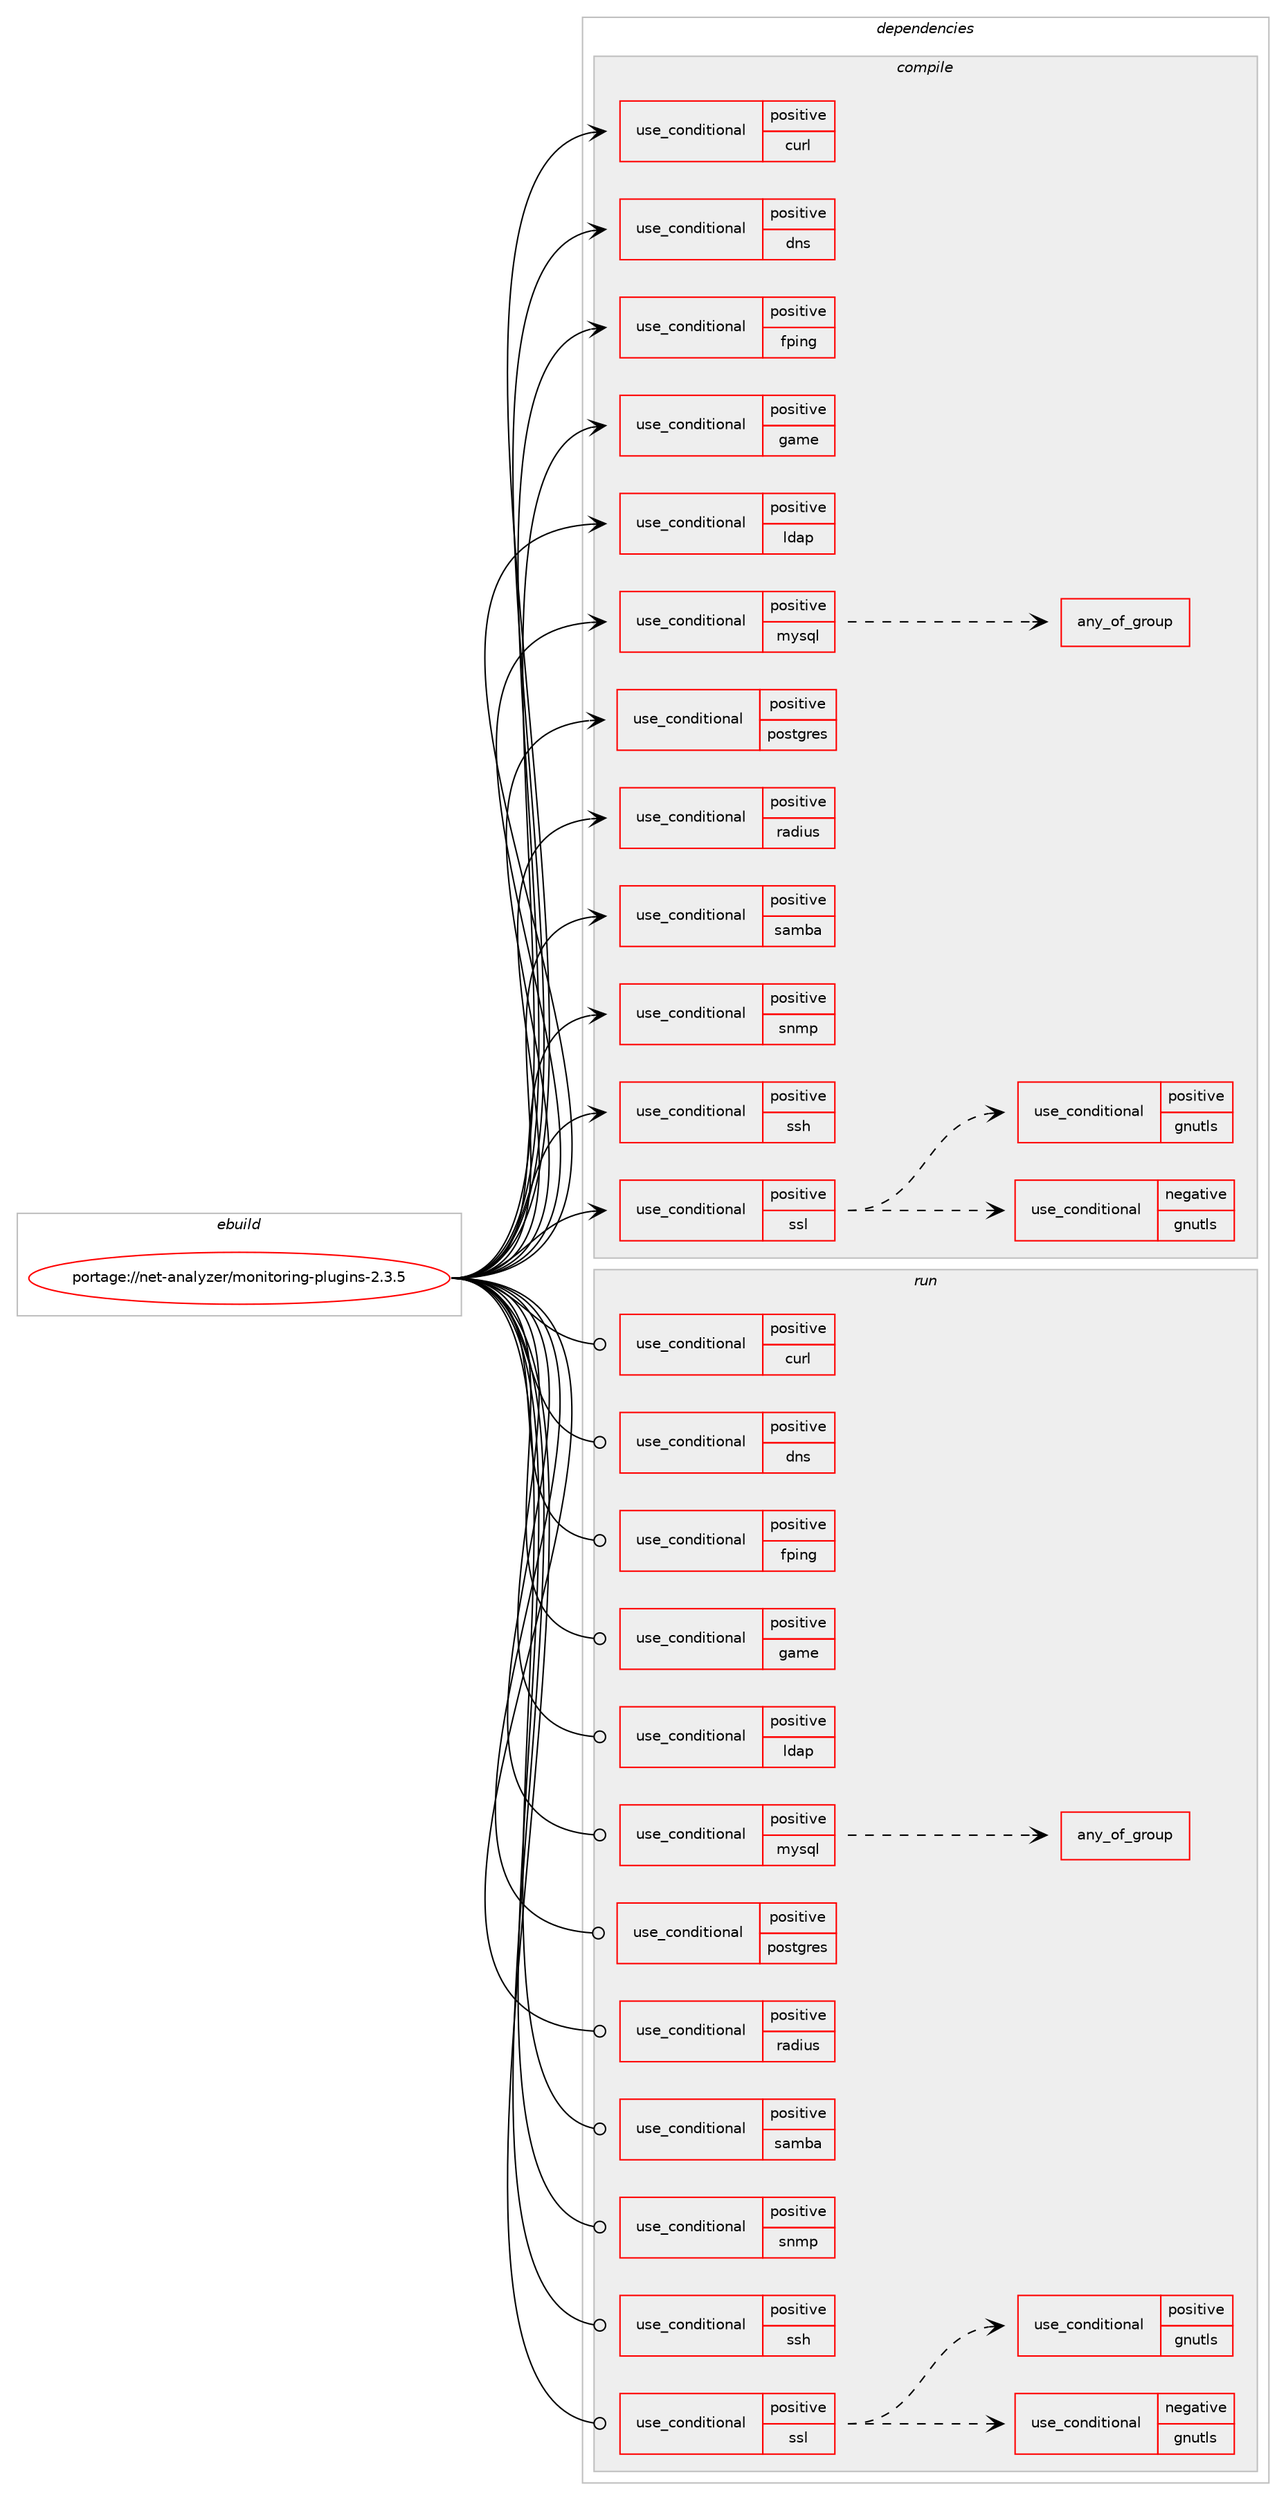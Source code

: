 digraph prolog {

# *************
# Graph options
# *************

newrank=true;
concentrate=true;
compound=true;
graph [rankdir=LR,fontname=Helvetica,fontsize=10,ranksep=1.5];#, ranksep=2.5, nodesep=0.2];
edge  [arrowhead=vee];
node  [fontname=Helvetica,fontsize=10];

# **********
# The ebuild
# **********

subgraph cluster_leftcol {
color=gray;
rank=same;
label=<<i>ebuild</i>>;
id [label="portage://net-analyzer/monitoring-plugins-2.3.5", color=red, width=4, href="../net-analyzer/monitoring-plugins-2.3.5.svg"];
}

# ****************
# The dependencies
# ****************

subgraph cluster_midcol {
color=gray;
label=<<i>dependencies</i>>;
subgraph cluster_compile {
fillcolor="#eeeeee";
style=filled;
label=<<i>compile</i>>;
subgraph cond84780 {
dependency173633 [label=<<TABLE BORDER="0" CELLBORDER="1" CELLSPACING="0" CELLPADDING="4"><TR><TD ROWSPAN="3" CELLPADDING="10">use_conditional</TD></TR><TR><TD>positive</TD></TR><TR><TD>curl</TD></TR></TABLE>>, shape=none, color=red];
# *** BEGIN UNKNOWN DEPENDENCY TYPE (TODO) ***
# dependency173633 -> package_dependency(portage://net-analyzer/monitoring-plugins-2.3.5,install,no,dev-libs,uriparser,none,[,,],[],[])
# *** END UNKNOWN DEPENDENCY TYPE (TODO) ***

# *** BEGIN UNKNOWN DEPENDENCY TYPE (TODO) ***
# dependency173633 -> package_dependency(portage://net-analyzer/monitoring-plugins-2.3.5,install,no,net-misc,curl,none,[,,],[],[])
# *** END UNKNOWN DEPENDENCY TYPE (TODO) ***

}
id:e -> dependency173633:w [weight=20,style="solid",arrowhead="vee"];
subgraph cond84781 {
dependency173634 [label=<<TABLE BORDER="0" CELLBORDER="1" CELLSPACING="0" CELLPADDING="4"><TR><TD ROWSPAN="3" CELLPADDING="10">use_conditional</TD></TR><TR><TD>positive</TD></TR><TR><TD>dns</TD></TR></TABLE>>, shape=none, color=red];
# *** BEGIN UNKNOWN DEPENDENCY TYPE (TODO) ***
# dependency173634 -> package_dependency(portage://net-analyzer/monitoring-plugins-2.3.5,install,no,net-dns,bind-tools,none,[,,],[],[])
# *** END UNKNOWN DEPENDENCY TYPE (TODO) ***

}
id:e -> dependency173634:w [weight=20,style="solid",arrowhead="vee"];
subgraph cond84782 {
dependency173635 [label=<<TABLE BORDER="0" CELLBORDER="1" CELLSPACING="0" CELLPADDING="4"><TR><TD ROWSPAN="3" CELLPADDING="10">use_conditional</TD></TR><TR><TD>positive</TD></TR><TR><TD>fping</TD></TR></TABLE>>, shape=none, color=red];
# *** BEGIN UNKNOWN DEPENDENCY TYPE (TODO) ***
# dependency173635 -> package_dependency(portage://net-analyzer/monitoring-plugins-2.3.5,install,no,net-analyzer,fping,none,[,,],[],[])
# *** END UNKNOWN DEPENDENCY TYPE (TODO) ***

}
id:e -> dependency173635:w [weight=20,style="solid",arrowhead="vee"];
subgraph cond84783 {
dependency173636 [label=<<TABLE BORDER="0" CELLBORDER="1" CELLSPACING="0" CELLPADDING="4"><TR><TD ROWSPAN="3" CELLPADDING="10">use_conditional</TD></TR><TR><TD>positive</TD></TR><TR><TD>game</TD></TR></TABLE>>, shape=none, color=red];
# *** BEGIN UNKNOWN DEPENDENCY TYPE (TODO) ***
# dependency173636 -> package_dependency(portage://net-analyzer/monitoring-plugins-2.3.5,install,no,games-util,qstat,none,[,,],[],[])
# *** END UNKNOWN DEPENDENCY TYPE (TODO) ***

}
id:e -> dependency173636:w [weight=20,style="solid",arrowhead="vee"];
subgraph cond84784 {
dependency173637 [label=<<TABLE BORDER="0" CELLBORDER="1" CELLSPACING="0" CELLPADDING="4"><TR><TD ROWSPAN="3" CELLPADDING="10">use_conditional</TD></TR><TR><TD>positive</TD></TR><TR><TD>ldap</TD></TR></TABLE>>, shape=none, color=red];
# *** BEGIN UNKNOWN DEPENDENCY TYPE (TODO) ***
# dependency173637 -> package_dependency(portage://net-analyzer/monitoring-plugins-2.3.5,install,no,net-nds,openldap,none,[,,],any_same_slot,[])
# *** END UNKNOWN DEPENDENCY TYPE (TODO) ***

}
id:e -> dependency173637:w [weight=20,style="solid",arrowhead="vee"];
subgraph cond84785 {
dependency173638 [label=<<TABLE BORDER="0" CELLBORDER="1" CELLSPACING="0" CELLPADDING="4"><TR><TD ROWSPAN="3" CELLPADDING="10">use_conditional</TD></TR><TR><TD>positive</TD></TR><TR><TD>mysql</TD></TR></TABLE>>, shape=none, color=red];
subgraph any2330 {
dependency173639 [label=<<TABLE BORDER="0" CELLBORDER="1" CELLSPACING="0" CELLPADDING="4"><TR><TD CELLPADDING="10">any_of_group</TD></TR></TABLE>>, shape=none, color=red];# *** BEGIN UNKNOWN DEPENDENCY TYPE (TODO) ***
# dependency173639 -> package_dependency(portage://net-analyzer/monitoring-plugins-2.3.5,install,no,dev-db,mysql-connector-c,none,[,,],[],[])
# *** END UNKNOWN DEPENDENCY TYPE (TODO) ***

# *** BEGIN UNKNOWN DEPENDENCY TYPE (TODO) ***
# dependency173639 -> package_dependency(portage://net-analyzer/monitoring-plugins-2.3.5,install,no,dev-db,mariadb-connector-c,none,[,,],[],[])
# *** END UNKNOWN DEPENDENCY TYPE (TODO) ***

}
dependency173638:e -> dependency173639:w [weight=20,style="dashed",arrowhead="vee"];
}
id:e -> dependency173638:w [weight=20,style="solid",arrowhead="vee"];
subgraph cond84786 {
dependency173640 [label=<<TABLE BORDER="0" CELLBORDER="1" CELLSPACING="0" CELLPADDING="4"><TR><TD ROWSPAN="3" CELLPADDING="10">use_conditional</TD></TR><TR><TD>positive</TD></TR><TR><TD>postgres</TD></TR></TABLE>>, shape=none, color=red];
# *** BEGIN UNKNOWN DEPENDENCY TYPE (TODO) ***
# dependency173640 -> package_dependency(portage://net-analyzer/monitoring-plugins-2.3.5,install,no,dev-db,postgresql,none,[,,],any_same_slot,[])
# *** END UNKNOWN DEPENDENCY TYPE (TODO) ***

}
id:e -> dependency173640:w [weight=20,style="solid",arrowhead="vee"];
subgraph cond84787 {
dependency173641 [label=<<TABLE BORDER="0" CELLBORDER="1" CELLSPACING="0" CELLPADDING="4"><TR><TD ROWSPAN="3" CELLPADDING="10">use_conditional</TD></TR><TR><TD>positive</TD></TR><TR><TD>radius</TD></TR></TABLE>>, shape=none, color=red];
# *** BEGIN UNKNOWN DEPENDENCY TYPE (TODO) ***
# dependency173641 -> package_dependency(portage://net-analyzer/monitoring-plugins-2.3.5,install,no,net-dialup,freeradius-client,none,[,,],[],[])
# *** END UNKNOWN DEPENDENCY TYPE (TODO) ***

}
id:e -> dependency173641:w [weight=20,style="solid",arrowhead="vee"];
subgraph cond84788 {
dependency173642 [label=<<TABLE BORDER="0" CELLBORDER="1" CELLSPACING="0" CELLPADDING="4"><TR><TD ROWSPAN="3" CELLPADDING="10">use_conditional</TD></TR><TR><TD>positive</TD></TR><TR><TD>samba</TD></TR></TABLE>>, shape=none, color=red];
# *** BEGIN UNKNOWN DEPENDENCY TYPE (TODO) ***
# dependency173642 -> package_dependency(portage://net-analyzer/monitoring-plugins-2.3.5,install,no,net-fs,samba,none,[,,],[],[])
# *** END UNKNOWN DEPENDENCY TYPE (TODO) ***

}
id:e -> dependency173642:w [weight=20,style="solid",arrowhead="vee"];
subgraph cond84789 {
dependency173643 [label=<<TABLE BORDER="0" CELLBORDER="1" CELLSPACING="0" CELLPADDING="4"><TR><TD ROWSPAN="3" CELLPADDING="10">use_conditional</TD></TR><TR><TD>positive</TD></TR><TR><TD>snmp</TD></TR></TABLE>>, shape=none, color=red];
# *** BEGIN UNKNOWN DEPENDENCY TYPE (TODO) ***
# dependency173643 -> package_dependency(portage://net-analyzer/monitoring-plugins-2.3.5,install,no,dev-perl,Net-SNMP,none,[,,],[],[])
# *** END UNKNOWN DEPENDENCY TYPE (TODO) ***

# *** BEGIN UNKNOWN DEPENDENCY TYPE (TODO) ***
# dependency173643 -> package_dependency(portage://net-analyzer/monitoring-plugins-2.3.5,install,no,net-analyzer,net-snmp,none,[,,],[],[use(disable(minimal),none)])
# *** END UNKNOWN DEPENDENCY TYPE (TODO) ***

}
id:e -> dependency173643:w [weight=20,style="solid",arrowhead="vee"];
subgraph cond84790 {
dependency173644 [label=<<TABLE BORDER="0" CELLBORDER="1" CELLSPACING="0" CELLPADDING="4"><TR><TD ROWSPAN="3" CELLPADDING="10">use_conditional</TD></TR><TR><TD>positive</TD></TR><TR><TD>ssh</TD></TR></TABLE>>, shape=none, color=red];
# *** BEGIN UNKNOWN DEPENDENCY TYPE (TODO) ***
# dependency173644 -> package_dependency(portage://net-analyzer/monitoring-plugins-2.3.5,install,no,virtual,openssh,none,[,,],[],[])
# *** END UNKNOWN DEPENDENCY TYPE (TODO) ***

}
id:e -> dependency173644:w [weight=20,style="solid",arrowhead="vee"];
subgraph cond84791 {
dependency173645 [label=<<TABLE BORDER="0" CELLBORDER="1" CELLSPACING="0" CELLPADDING="4"><TR><TD ROWSPAN="3" CELLPADDING="10">use_conditional</TD></TR><TR><TD>positive</TD></TR><TR><TD>ssl</TD></TR></TABLE>>, shape=none, color=red];
subgraph cond84792 {
dependency173646 [label=<<TABLE BORDER="0" CELLBORDER="1" CELLSPACING="0" CELLPADDING="4"><TR><TD ROWSPAN="3" CELLPADDING="10">use_conditional</TD></TR><TR><TD>negative</TD></TR><TR><TD>gnutls</TD></TR></TABLE>>, shape=none, color=red];
# *** BEGIN UNKNOWN DEPENDENCY TYPE (TODO) ***
# dependency173646 -> package_dependency(portage://net-analyzer/monitoring-plugins-2.3.5,install,no,dev-libs,openssl,none,[,,],[slot(0),equal],[])
# *** END UNKNOWN DEPENDENCY TYPE (TODO) ***

}
dependency173645:e -> dependency173646:w [weight=20,style="dashed",arrowhead="vee"];
subgraph cond84793 {
dependency173647 [label=<<TABLE BORDER="0" CELLBORDER="1" CELLSPACING="0" CELLPADDING="4"><TR><TD ROWSPAN="3" CELLPADDING="10">use_conditional</TD></TR><TR><TD>positive</TD></TR><TR><TD>gnutls</TD></TR></TABLE>>, shape=none, color=red];
# *** BEGIN UNKNOWN DEPENDENCY TYPE (TODO) ***
# dependency173647 -> package_dependency(portage://net-analyzer/monitoring-plugins-2.3.5,install,no,net-libs,gnutls,none,[,,],[],[])
# *** END UNKNOWN DEPENDENCY TYPE (TODO) ***

}
dependency173645:e -> dependency173647:w [weight=20,style="dashed",arrowhead="vee"];
}
id:e -> dependency173645:w [weight=20,style="solid",arrowhead="vee"];
# *** BEGIN UNKNOWN DEPENDENCY TYPE (TODO) ***
# id -> package_dependency(portage://net-analyzer/monitoring-plugins-2.3.5,install,no,dev-lang,perl,none,[,,],[],[])
# *** END UNKNOWN DEPENDENCY TYPE (TODO) ***

}
subgraph cluster_compileandrun {
fillcolor="#eeeeee";
style=filled;
label=<<i>compile and run</i>>;
}
subgraph cluster_run {
fillcolor="#eeeeee";
style=filled;
label=<<i>run</i>>;
subgraph cond84794 {
dependency173648 [label=<<TABLE BORDER="0" CELLBORDER="1" CELLSPACING="0" CELLPADDING="4"><TR><TD ROWSPAN="3" CELLPADDING="10">use_conditional</TD></TR><TR><TD>positive</TD></TR><TR><TD>curl</TD></TR></TABLE>>, shape=none, color=red];
# *** BEGIN UNKNOWN DEPENDENCY TYPE (TODO) ***
# dependency173648 -> package_dependency(portage://net-analyzer/monitoring-plugins-2.3.5,run,no,dev-libs,uriparser,none,[,,],[],[])
# *** END UNKNOWN DEPENDENCY TYPE (TODO) ***

# *** BEGIN UNKNOWN DEPENDENCY TYPE (TODO) ***
# dependency173648 -> package_dependency(portage://net-analyzer/monitoring-plugins-2.3.5,run,no,net-misc,curl,none,[,,],[],[])
# *** END UNKNOWN DEPENDENCY TYPE (TODO) ***

}
id:e -> dependency173648:w [weight=20,style="solid",arrowhead="odot"];
subgraph cond84795 {
dependency173649 [label=<<TABLE BORDER="0" CELLBORDER="1" CELLSPACING="0" CELLPADDING="4"><TR><TD ROWSPAN="3" CELLPADDING="10">use_conditional</TD></TR><TR><TD>positive</TD></TR><TR><TD>dns</TD></TR></TABLE>>, shape=none, color=red];
# *** BEGIN UNKNOWN DEPENDENCY TYPE (TODO) ***
# dependency173649 -> package_dependency(portage://net-analyzer/monitoring-plugins-2.3.5,run,no,net-dns,bind-tools,none,[,,],[],[])
# *** END UNKNOWN DEPENDENCY TYPE (TODO) ***

}
id:e -> dependency173649:w [weight=20,style="solid",arrowhead="odot"];
subgraph cond84796 {
dependency173650 [label=<<TABLE BORDER="0" CELLBORDER="1" CELLSPACING="0" CELLPADDING="4"><TR><TD ROWSPAN="3" CELLPADDING="10">use_conditional</TD></TR><TR><TD>positive</TD></TR><TR><TD>fping</TD></TR></TABLE>>, shape=none, color=red];
# *** BEGIN UNKNOWN DEPENDENCY TYPE (TODO) ***
# dependency173650 -> package_dependency(portage://net-analyzer/monitoring-plugins-2.3.5,run,no,net-analyzer,fping,none,[,,],[],[])
# *** END UNKNOWN DEPENDENCY TYPE (TODO) ***

}
id:e -> dependency173650:w [weight=20,style="solid",arrowhead="odot"];
subgraph cond84797 {
dependency173651 [label=<<TABLE BORDER="0" CELLBORDER="1" CELLSPACING="0" CELLPADDING="4"><TR><TD ROWSPAN="3" CELLPADDING="10">use_conditional</TD></TR><TR><TD>positive</TD></TR><TR><TD>game</TD></TR></TABLE>>, shape=none, color=red];
# *** BEGIN UNKNOWN DEPENDENCY TYPE (TODO) ***
# dependency173651 -> package_dependency(portage://net-analyzer/monitoring-plugins-2.3.5,run,no,games-util,qstat,none,[,,],[],[])
# *** END UNKNOWN DEPENDENCY TYPE (TODO) ***

}
id:e -> dependency173651:w [weight=20,style="solid",arrowhead="odot"];
subgraph cond84798 {
dependency173652 [label=<<TABLE BORDER="0" CELLBORDER="1" CELLSPACING="0" CELLPADDING="4"><TR><TD ROWSPAN="3" CELLPADDING="10">use_conditional</TD></TR><TR><TD>positive</TD></TR><TR><TD>ldap</TD></TR></TABLE>>, shape=none, color=red];
# *** BEGIN UNKNOWN DEPENDENCY TYPE (TODO) ***
# dependency173652 -> package_dependency(portage://net-analyzer/monitoring-plugins-2.3.5,run,no,net-nds,openldap,none,[,,],any_same_slot,[])
# *** END UNKNOWN DEPENDENCY TYPE (TODO) ***

}
id:e -> dependency173652:w [weight=20,style="solid",arrowhead="odot"];
subgraph cond84799 {
dependency173653 [label=<<TABLE BORDER="0" CELLBORDER="1" CELLSPACING="0" CELLPADDING="4"><TR><TD ROWSPAN="3" CELLPADDING="10">use_conditional</TD></TR><TR><TD>positive</TD></TR><TR><TD>mysql</TD></TR></TABLE>>, shape=none, color=red];
subgraph any2331 {
dependency173654 [label=<<TABLE BORDER="0" CELLBORDER="1" CELLSPACING="0" CELLPADDING="4"><TR><TD CELLPADDING="10">any_of_group</TD></TR></TABLE>>, shape=none, color=red];# *** BEGIN UNKNOWN DEPENDENCY TYPE (TODO) ***
# dependency173654 -> package_dependency(portage://net-analyzer/monitoring-plugins-2.3.5,run,no,dev-db,mysql-connector-c,none,[,,],[],[])
# *** END UNKNOWN DEPENDENCY TYPE (TODO) ***

# *** BEGIN UNKNOWN DEPENDENCY TYPE (TODO) ***
# dependency173654 -> package_dependency(portage://net-analyzer/monitoring-plugins-2.3.5,run,no,dev-db,mariadb-connector-c,none,[,,],[],[])
# *** END UNKNOWN DEPENDENCY TYPE (TODO) ***

}
dependency173653:e -> dependency173654:w [weight=20,style="dashed",arrowhead="vee"];
}
id:e -> dependency173653:w [weight=20,style="solid",arrowhead="odot"];
subgraph cond84800 {
dependency173655 [label=<<TABLE BORDER="0" CELLBORDER="1" CELLSPACING="0" CELLPADDING="4"><TR><TD ROWSPAN="3" CELLPADDING="10">use_conditional</TD></TR><TR><TD>positive</TD></TR><TR><TD>postgres</TD></TR></TABLE>>, shape=none, color=red];
# *** BEGIN UNKNOWN DEPENDENCY TYPE (TODO) ***
# dependency173655 -> package_dependency(portage://net-analyzer/monitoring-plugins-2.3.5,run,no,dev-db,postgresql,none,[,,],any_same_slot,[])
# *** END UNKNOWN DEPENDENCY TYPE (TODO) ***

}
id:e -> dependency173655:w [weight=20,style="solid",arrowhead="odot"];
subgraph cond84801 {
dependency173656 [label=<<TABLE BORDER="0" CELLBORDER="1" CELLSPACING="0" CELLPADDING="4"><TR><TD ROWSPAN="3" CELLPADDING="10">use_conditional</TD></TR><TR><TD>positive</TD></TR><TR><TD>radius</TD></TR></TABLE>>, shape=none, color=red];
# *** BEGIN UNKNOWN DEPENDENCY TYPE (TODO) ***
# dependency173656 -> package_dependency(portage://net-analyzer/monitoring-plugins-2.3.5,run,no,net-dialup,freeradius-client,none,[,,],[],[])
# *** END UNKNOWN DEPENDENCY TYPE (TODO) ***

}
id:e -> dependency173656:w [weight=20,style="solid",arrowhead="odot"];
subgraph cond84802 {
dependency173657 [label=<<TABLE BORDER="0" CELLBORDER="1" CELLSPACING="0" CELLPADDING="4"><TR><TD ROWSPAN="3" CELLPADDING="10">use_conditional</TD></TR><TR><TD>positive</TD></TR><TR><TD>samba</TD></TR></TABLE>>, shape=none, color=red];
# *** BEGIN UNKNOWN DEPENDENCY TYPE (TODO) ***
# dependency173657 -> package_dependency(portage://net-analyzer/monitoring-plugins-2.3.5,run,no,net-fs,samba,none,[,,],[],[])
# *** END UNKNOWN DEPENDENCY TYPE (TODO) ***

}
id:e -> dependency173657:w [weight=20,style="solid",arrowhead="odot"];
subgraph cond84803 {
dependency173658 [label=<<TABLE BORDER="0" CELLBORDER="1" CELLSPACING="0" CELLPADDING="4"><TR><TD ROWSPAN="3" CELLPADDING="10">use_conditional</TD></TR><TR><TD>positive</TD></TR><TR><TD>snmp</TD></TR></TABLE>>, shape=none, color=red];
# *** BEGIN UNKNOWN DEPENDENCY TYPE (TODO) ***
# dependency173658 -> package_dependency(portage://net-analyzer/monitoring-plugins-2.3.5,run,no,dev-perl,Net-SNMP,none,[,,],[],[])
# *** END UNKNOWN DEPENDENCY TYPE (TODO) ***

# *** BEGIN UNKNOWN DEPENDENCY TYPE (TODO) ***
# dependency173658 -> package_dependency(portage://net-analyzer/monitoring-plugins-2.3.5,run,no,net-analyzer,net-snmp,none,[,,],[],[use(disable(minimal),none)])
# *** END UNKNOWN DEPENDENCY TYPE (TODO) ***

}
id:e -> dependency173658:w [weight=20,style="solid",arrowhead="odot"];
subgraph cond84804 {
dependency173659 [label=<<TABLE BORDER="0" CELLBORDER="1" CELLSPACING="0" CELLPADDING="4"><TR><TD ROWSPAN="3" CELLPADDING="10">use_conditional</TD></TR><TR><TD>positive</TD></TR><TR><TD>ssh</TD></TR></TABLE>>, shape=none, color=red];
# *** BEGIN UNKNOWN DEPENDENCY TYPE (TODO) ***
# dependency173659 -> package_dependency(portage://net-analyzer/monitoring-plugins-2.3.5,run,no,virtual,openssh,none,[,,],[],[])
# *** END UNKNOWN DEPENDENCY TYPE (TODO) ***

}
id:e -> dependency173659:w [weight=20,style="solid",arrowhead="odot"];
subgraph cond84805 {
dependency173660 [label=<<TABLE BORDER="0" CELLBORDER="1" CELLSPACING="0" CELLPADDING="4"><TR><TD ROWSPAN="3" CELLPADDING="10">use_conditional</TD></TR><TR><TD>positive</TD></TR><TR><TD>ssl</TD></TR></TABLE>>, shape=none, color=red];
subgraph cond84806 {
dependency173661 [label=<<TABLE BORDER="0" CELLBORDER="1" CELLSPACING="0" CELLPADDING="4"><TR><TD ROWSPAN="3" CELLPADDING="10">use_conditional</TD></TR><TR><TD>negative</TD></TR><TR><TD>gnutls</TD></TR></TABLE>>, shape=none, color=red];
# *** BEGIN UNKNOWN DEPENDENCY TYPE (TODO) ***
# dependency173661 -> package_dependency(portage://net-analyzer/monitoring-plugins-2.3.5,run,no,dev-libs,openssl,none,[,,],[slot(0),equal],[])
# *** END UNKNOWN DEPENDENCY TYPE (TODO) ***

}
dependency173660:e -> dependency173661:w [weight=20,style="dashed",arrowhead="vee"];
subgraph cond84807 {
dependency173662 [label=<<TABLE BORDER="0" CELLBORDER="1" CELLSPACING="0" CELLPADDING="4"><TR><TD ROWSPAN="3" CELLPADDING="10">use_conditional</TD></TR><TR><TD>positive</TD></TR><TR><TD>gnutls</TD></TR></TABLE>>, shape=none, color=red];
# *** BEGIN UNKNOWN DEPENDENCY TYPE (TODO) ***
# dependency173662 -> package_dependency(portage://net-analyzer/monitoring-plugins-2.3.5,run,no,net-libs,gnutls,none,[,,],[],[])
# *** END UNKNOWN DEPENDENCY TYPE (TODO) ***

}
dependency173660:e -> dependency173662:w [weight=20,style="dashed",arrowhead="vee"];
}
id:e -> dependency173660:w [weight=20,style="solid",arrowhead="odot"];
# *** BEGIN UNKNOWN DEPENDENCY TYPE (TODO) ***
# id -> package_dependency(portage://net-analyzer/monitoring-plugins-2.3.5,run,no,acct-group,nagios,none,[,,],[],[])
# *** END UNKNOWN DEPENDENCY TYPE (TODO) ***

# *** BEGIN UNKNOWN DEPENDENCY TYPE (TODO) ***
# id -> package_dependency(portage://net-analyzer/monitoring-plugins-2.3.5,run,no,acct-user,nagios,none,[,,],[],[])
# *** END UNKNOWN DEPENDENCY TYPE (TODO) ***

# *** BEGIN UNKNOWN DEPENDENCY TYPE (TODO) ***
# id -> package_dependency(portage://net-analyzer/monitoring-plugins-2.3.5,run,no,dev-lang,perl,none,[,,],[],[])
# *** END UNKNOWN DEPENDENCY TYPE (TODO) ***

# *** BEGIN UNKNOWN DEPENDENCY TYPE (TODO) ***
# id -> package_dependency(portage://net-analyzer/monitoring-plugins-2.3.5,run,weak,net-analyzer,nagios-plugins,none,[,,],[],[])
# *** END UNKNOWN DEPENDENCY TYPE (TODO) ***

}
}

# **************
# The candidates
# **************

subgraph cluster_choices {
rank=same;
color=gray;
label=<<i>candidates</i>>;

}

}
